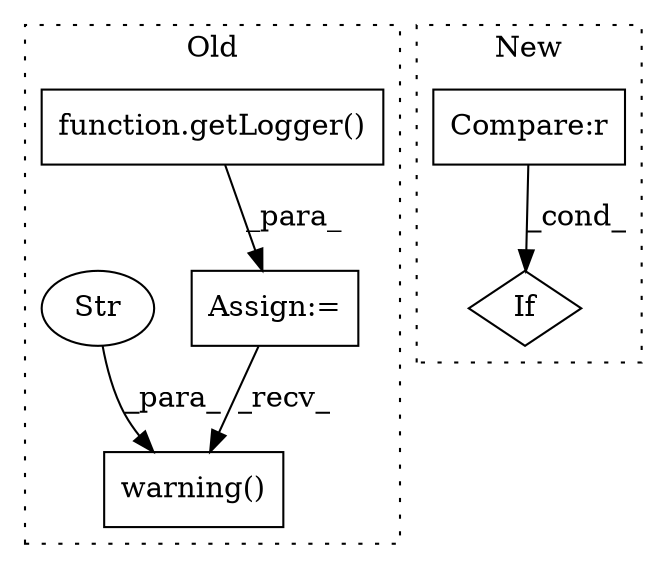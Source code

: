digraph G {
subgraph cluster0 {
1 [label="function.getLogger()" a="75" s="1937" l="11" shape="box"];
4 [label="warning()" a="75" s="2943,3039" l="20,1" shape="box"];
5 [label="Str" a="66" s="2963" l="76" shape="ellipse"];
6 [label="Assign:=" a="68" s="1934" l="3" shape="box"];
label = "Old";
style="dotted";
}
subgraph cluster1 {
2 [label="If" a="96" s="2365" l="3" shape="diamond"];
3 [label="Compare:r" a="40" s="2368" l="26" shape="box"];
label = "New";
style="dotted";
}
1 -> 6 [label="_para_"];
3 -> 2 [label="_cond_"];
5 -> 4 [label="_para_"];
6 -> 4 [label="_recv_"];
}